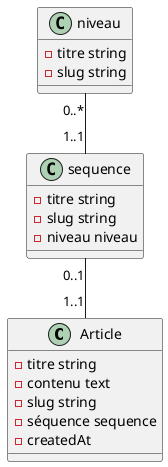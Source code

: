 @startuml
'https://plantuml.com/class-diagram

class Article{
-titre string
-contenu text
-slug string
-séquence sequence
-createdAt
}

class sequence{
-titre string
-slug string
-niveau niveau
}

class niveau{
-titre string
-slug string
}

niveau"0..*" -- "1..1"sequence

sequence"0..1" -- "1..1"Article


@enduml